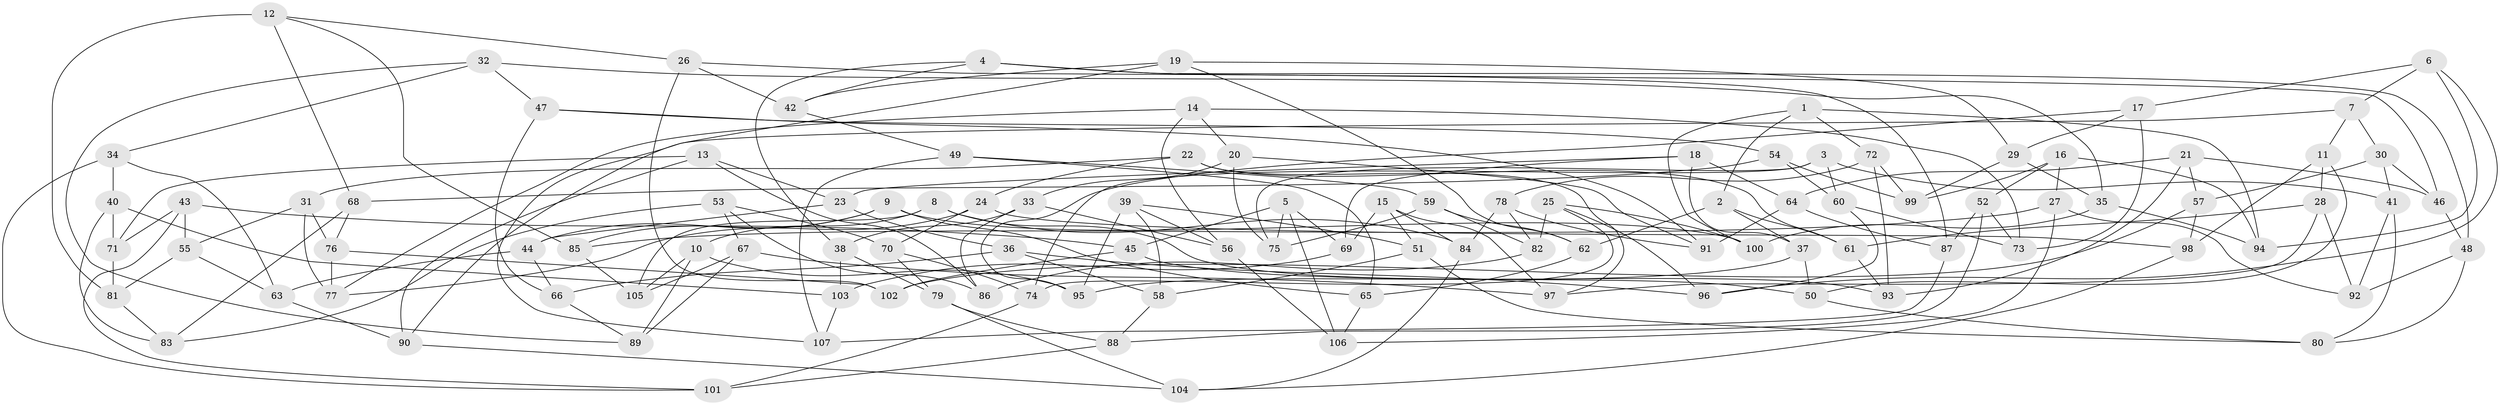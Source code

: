 // Generated by graph-tools (version 1.1) at 2025/16/03/09/25 04:16:36]
// undirected, 107 vertices, 214 edges
graph export_dot {
graph [start="1"]
  node [color=gray90,style=filled];
  1;
  2;
  3;
  4;
  5;
  6;
  7;
  8;
  9;
  10;
  11;
  12;
  13;
  14;
  15;
  16;
  17;
  18;
  19;
  20;
  21;
  22;
  23;
  24;
  25;
  26;
  27;
  28;
  29;
  30;
  31;
  32;
  33;
  34;
  35;
  36;
  37;
  38;
  39;
  40;
  41;
  42;
  43;
  44;
  45;
  46;
  47;
  48;
  49;
  50;
  51;
  52;
  53;
  54;
  55;
  56;
  57;
  58;
  59;
  60;
  61;
  62;
  63;
  64;
  65;
  66;
  67;
  68;
  69;
  70;
  71;
  72;
  73;
  74;
  75;
  76;
  77;
  78;
  79;
  80;
  81;
  82;
  83;
  84;
  85;
  86;
  87;
  88;
  89;
  90;
  91;
  92;
  93;
  94;
  95;
  96;
  97;
  98;
  99;
  100;
  101;
  102;
  103;
  104;
  105;
  106;
  107;
  1 -- 2;
  1 -- 100;
  1 -- 72;
  1 -- 94;
  2 -- 62;
  2 -- 37;
  2 -- 61;
  3 -- 60;
  3 -- 41;
  3 -- 74;
  3 -- 75;
  4 -- 87;
  4 -- 42;
  4 -- 48;
  4 -- 38;
  5 -- 106;
  5 -- 69;
  5 -- 45;
  5 -- 75;
  6 -- 96;
  6 -- 17;
  6 -- 94;
  6 -- 7;
  7 -- 90;
  7 -- 11;
  7 -- 30;
  8 -- 105;
  8 -- 93;
  8 -- 84;
  8 -- 10;
  9 -- 100;
  9 -- 85;
  9 -- 44;
  9 -- 65;
  10 -- 89;
  10 -- 105;
  10 -- 95;
  11 -- 98;
  11 -- 28;
  11 -- 50;
  12 -- 26;
  12 -- 81;
  12 -- 68;
  12 -- 85;
  13 -- 86;
  13 -- 71;
  13 -- 23;
  13 -- 90;
  14 -- 73;
  14 -- 56;
  14 -- 77;
  14 -- 20;
  15 -- 69;
  15 -- 97;
  15 -- 51;
  15 -- 84;
  16 -- 99;
  16 -- 52;
  16 -- 27;
  16 -- 94;
  17 -- 73;
  17 -- 95;
  17 -- 29;
  18 -- 64;
  18 -- 23;
  18 -- 69;
  18 -- 37;
  19 -- 107;
  19 -- 42;
  19 -- 62;
  19 -- 29;
  20 -- 91;
  20 -- 75;
  20 -- 33;
  21 -- 64;
  21 -- 93;
  21 -- 57;
  21 -- 46;
  22 -- 61;
  22 -- 31;
  22 -- 24;
  22 -- 97;
  23 -- 44;
  23 -- 36;
  24 -- 70;
  24 -- 98;
  24 -- 77;
  25 -- 100;
  25 -- 74;
  25 -- 96;
  25 -- 82;
  26 -- 42;
  26 -- 102;
  26 -- 46;
  27 -- 106;
  27 -- 92;
  27 -- 85;
  28 -- 92;
  28 -- 97;
  28 -- 61;
  29 -- 99;
  29 -- 35;
  30 -- 46;
  30 -- 41;
  30 -- 57;
  31 -- 76;
  31 -- 55;
  31 -- 77;
  32 -- 34;
  32 -- 35;
  32 -- 47;
  32 -- 89;
  33 -- 56;
  33 -- 38;
  33 -- 86;
  34 -- 40;
  34 -- 101;
  34 -- 63;
  35 -- 100;
  35 -- 94;
  36 -- 66;
  36 -- 96;
  36 -- 58;
  37 -- 50;
  37 -- 95;
  38 -- 103;
  38 -- 79;
  39 -- 51;
  39 -- 56;
  39 -- 95;
  39 -- 58;
  40 -- 83;
  40 -- 71;
  40 -- 103;
  41 -- 92;
  41 -- 80;
  42 -- 49;
  43 -- 45;
  43 -- 55;
  43 -- 101;
  43 -- 71;
  44 -- 63;
  44 -- 66;
  45 -- 50;
  45 -- 102;
  46 -- 48;
  47 -- 91;
  47 -- 66;
  47 -- 54;
  48 -- 80;
  48 -- 92;
  49 -- 59;
  49 -- 65;
  49 -- 107;
  50 -- 80;
  51 -- 58;
  51 -- 80;
  52 -- 88;
  52 -- 73;
  52 -- 87;
  53 -- 86;
  53 -- 83;
  53 -- 70;
  53 -- 67;
  54 -- 99;
  54 -- 60;
  54 -- 68;
  55 -- 63;
  55 -- 81;
  56 -- 106;
  57 -- 102;
  57 -- 98;
  58 -- 88;
  59 -- 82;
  59 -- 62;
  59 -- 75;
  60 -- 73;
  60 -- 96;
  61 -- 93;
  62 -- 65;
  63 -- 90;
  64 -- 87;
  64 -- 91;
  65 -- 106;
  66 -- 89;
  67 -- 97;
  67 -- 89;
  67 -- 105;
  68 -- 83;
  68 -- 76;
  69 -- 103;
  70 -- 79;
  70 -- 74;
  71 -- 81;
  72 -- 93;
  72 -- 99;
  72 -- 78;
  74 -- 101;
  76 -- 102;
  76 -- 77;
  78 -- 82;
  78 -- 91;
  78 -- 84;
  79 -- 88;
  79 -- 104;
  81 -- 83;
  82 -- 86;
  84 -- 104;
  85 -- 105;
  87 -- 107;
  88 -- 101;
  90 -- 104;
  98 -- 104;
  103 -- 107;
}

